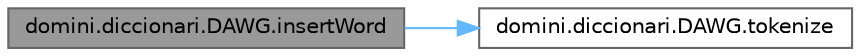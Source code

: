 digraph "domini.diccionari.DAWG.insertWord"
{
 // INTERACTIVE_SVG=YES
 // LATEX_PDF_SIZE
  bgcolor="transparent";
  edge [fontname=Helvetica,fontsize=10,labelfontname=Helvetica,labelfontsize=10];
  node [fontname=Helvetica,fontsize=10,shape=box,height=0.2,width=0.4];
  rankdir="LR";
  Node1 [id="Node000001",label="domini.diccionari.DAWG.insertWord",height=0.2,width=0.4,color="gray40", fillcolor="grey60", style="filled", fontcolor="black",tooltip="Modifica el DAWG perquè reconegui la paraula d'entrada com a pertanyent al lèxic."];
  Node1 -> Node2 [id="edge1_Node000001_Node000002",color="steelblue1",style="solid",tooltip=" "];
  Node2 [id="Node000002",label="domini.diccionari.DAWG.tokenize",height=0.2,width=0.4,color="grey40", fillcolor="white", style="filled",URL="$classdomini_1_1diccionari_1_1_d_a_w_g.html#ad5db7cc629d77068e51ccae18f9bfebd",tooltip="Genera una llista amb les lletres i dígrafs de la paraula paràmetre."];
}
